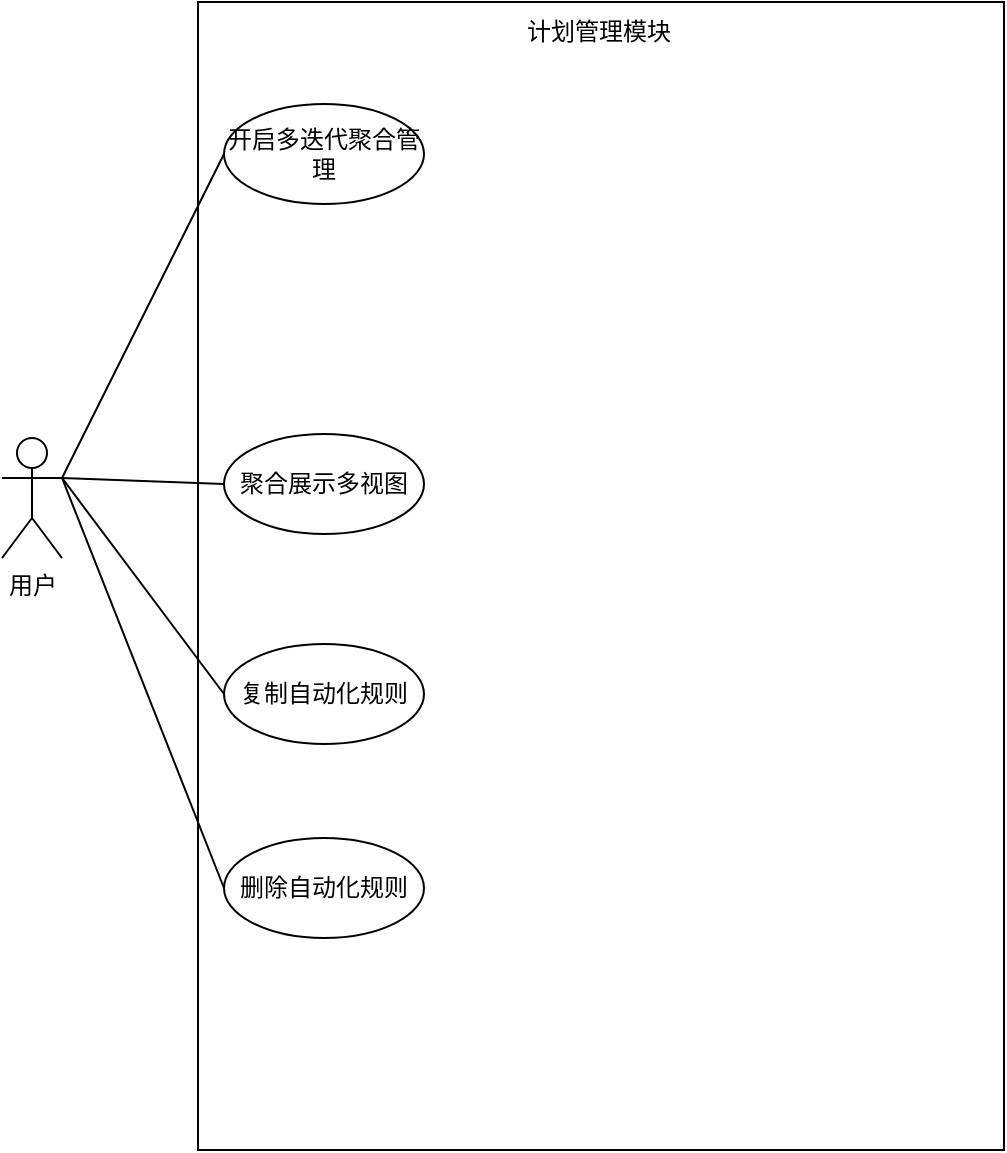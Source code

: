 <mxfile version="26.0.11">
  <diagram name="第 1 页" id="JlFNOf8IUsEFIzv1AH-l">
    <mxGraphModel dx="1242" dy="785" grid="0" gridSize="10" guides="1" tooltips="1" connect="1" arrows="1" fold="1" page="1" pageScale="1" pageWidth="827" pageHeight="1169" math="0" shadow="0">
      <root>
        <mxCell id="0" />
        <mxCell id="1" parent="0" />
        <mxCell id="5dFx6CAcF43WBRuaXjPJ-1" value="用户" style="shape=umlActor;verticalLabelPosition=bottom;verticalAlign=top;html=1;" vertex="1" parent="1">
          <mxGeometry x="115" y="355" width="30" height="60" as="geometry" />
        </mxCell>
        <mxCell id="5dFx6CAcF43WBRuaXjPJ-2" value="" style="rounded=0;whiteSpace=wrap;html=1;" vertex="1" parent="1">
          <mxGeometry x="213" y="137" width="403" height="574" as="geometry" />
        </mxCell>
        <mxCell id="5dFx6CAcF43WBRuaXjPJ-3" value="计划管理模块" style="text;html=1;align=center;verticalAlign=middle;whiteSpace=wrap;rounded=0;" vertex="1" parent="1">
          <mxGeometry x="364" y="137" width="99" height="30" as="geometry" />
        </mxCell>
        <mxCell id="5dFx6CAcF43WBRuaXjPJ-4" value="聚合展示多视图" style="ellipse;whiteSpace=wrap;html=1;" vertex="1" parent="1">
          <mxGeometry x="226" y="353" width="100" height="50" as="geometry" />
        </mxCell>
        <mxCell id="5dFx6CAcF43WBRuaXjPJ-5" value="" style="endArrow=none;html=1;rounded=0;exitX=1;exitY=0.333;exitDx=0;exitDy=0;exitPerimeter=0;entryX=0;entryY=0.5;entryDx=0;entryDy=0;" edge="1" parent="1" source="5dFx6CAcF43WBRuaXjPJ-1" target="5dFx6CAcF43WBRuaXjPJ-4">
          <mxGeometry width="50" height="50" relative="1" as="geometry">
            <mxPoint x="142" y="385" as="sourcePoint" />
            <mxPoint x="224" y="370" as="targetPoint" />
          </mxGeometry>
        </mxCell>
        <mxCell id="5dFx6CAcF43WBRuaXjPJ-6" value="开启多迭代聚合管理" style="ellipse;whiteSpace=wrap;html=1;" vertex="1" parent="1">
          <mxGeometry x="226" y="188" width="100" height="50" as="geometry" />
        </mxCell>
        <mxCell id="5dFx6CAcF43WBRuaXjPJ-7" value="删除自动化规则" style="ellipse;whiteSpace=wrap;html=1;" vertex="1" parent="1">
          <mxGeometry x="226" y="555" width="100" height="50" as="geometry" />
        </mxCell>
        <mxCell id="5dFx6CAcF43WBRuaXjPJ-8" value="复制自动化规则" style="ellipse;whiteSpace=wrap;html=1;" vertex="1" parent="1">
          <mxGeometry x="226" y="458" width="100" height="50" as="geometry" />
        </mxCell>
        <mxCell id="5dFx6CAcF43WBRuaXjPJ-9" value="" style="endArrow=none;html=1;rounded=0;exitX=1;exitY=0.333;exitDx=0;exitDy=0;exitPerimeter=0;entryX=0;entryY=0.5;entryDx=0;entryDy=0;" edge="1" parent="1" source="5dFx6CAcF43WBRuaXjPJ-1" target="5dFx6CAcF43WBRuaXjPJ-7">
          <mxGeometry width="50" height="50" relative="1" as="geometry">
            <mxPoint x="155" y="385" as="sourcePoint" />
            <mxPoint x="252" y="632" as="targetPoint" />
          </mxGeometry>
        </mxCell>
        <mxCell id="5dFx6CAcF43WBRuaXjPJ-10" value="" style="endArrow=none;html=1;rounded=0;exitX=1;exitY=0.333;exitDx=0;exitDy=0;exitPerimeter=0;entryX=0;entryY=0.5;entryDx=0;entryDy=0;" edge="1" parent="1" source="5dFx6CAcF43WBRuaXjPJ-1" target="5dFx6CAcF43WBRuaXjPJ-8">
          <mxGeometry width="50" height="50" relative="1" as="geometry">
            <mxPoint x="155" y="385" as="sourcePoint" />
            <mxPoint x="252" y="553" as="targetPoint" />
          </mxGeometry>
        </mxCell>
        <mxCell id="5dFx6CAcF43WBRuaXjPJ-11" value="" style="endArrow=none;html=1;rounded=0;entryX=0;entryY=0.5;entryDx=0;entryDy=0;exitX=1;exitY=0.333;exitDx=0;exitDy=0;exitPerimeter=0;" edge="1" parent="1" source="5dFx6CAcF43WBRuaXjPJ-1" target="5dFx6CAcF43WBRuaXjPJ-6">
          <mxGeometry width="50" height="50" relative="1" as="geometry">
            <mxPoint x="146" y="375" as="sourcePoint" />
            <mxPoint x="252" y="473" as="targetPoint" />
          </mxGeometry>
        </mxCell>
      </root>
    </mxGraphModel>
  </diagram>
</mxfile>

